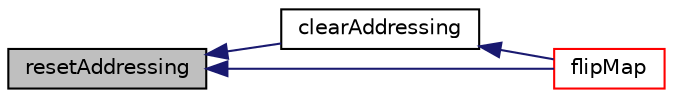 digraph "resetAddressing"
{
  bgcolor="transparent";
  edge [fontname="Helvetica",fontsize="10",labelfontname="Helvetica",labelfontsize="10"];
  node [fontname="Helvetica",fontsize="10",shape=record];
  rankdir="LR";
  Node2366 [label="resetAddressing",height=0.2,width=0.4,color="black", fillcolor="grey75", style="filled", fontcolor="black"];
  Node2366 -> Node2367 [dir="back",color="midnightblue",fontsize="10",style="solid",fontname="Helvetica"];
  Node2367 [label="clearAddressing",height=0.2,width=0.4,color="black",URL="$a28665.html#aac1ee7169044dccb262b78097d6ab1a8",tooltip="Clear addressing. "];
  Node2367 -> Node2368 [dir="back",color="midnightblue",fontsize="10",style="solid",fontname="Helvetica"];
  Node2368 [label="flipMap",height=0.2,width=0.4,color="red",URL="$a28665.html#a03ecd61e4e943657de29efcacd488b19",tooltip="Return face flip map. "];
  Node2366 -> Node2368 [dir="back",color="midnightblue",fontsize="10",style="solid",fontname="Helvetica"];
}
